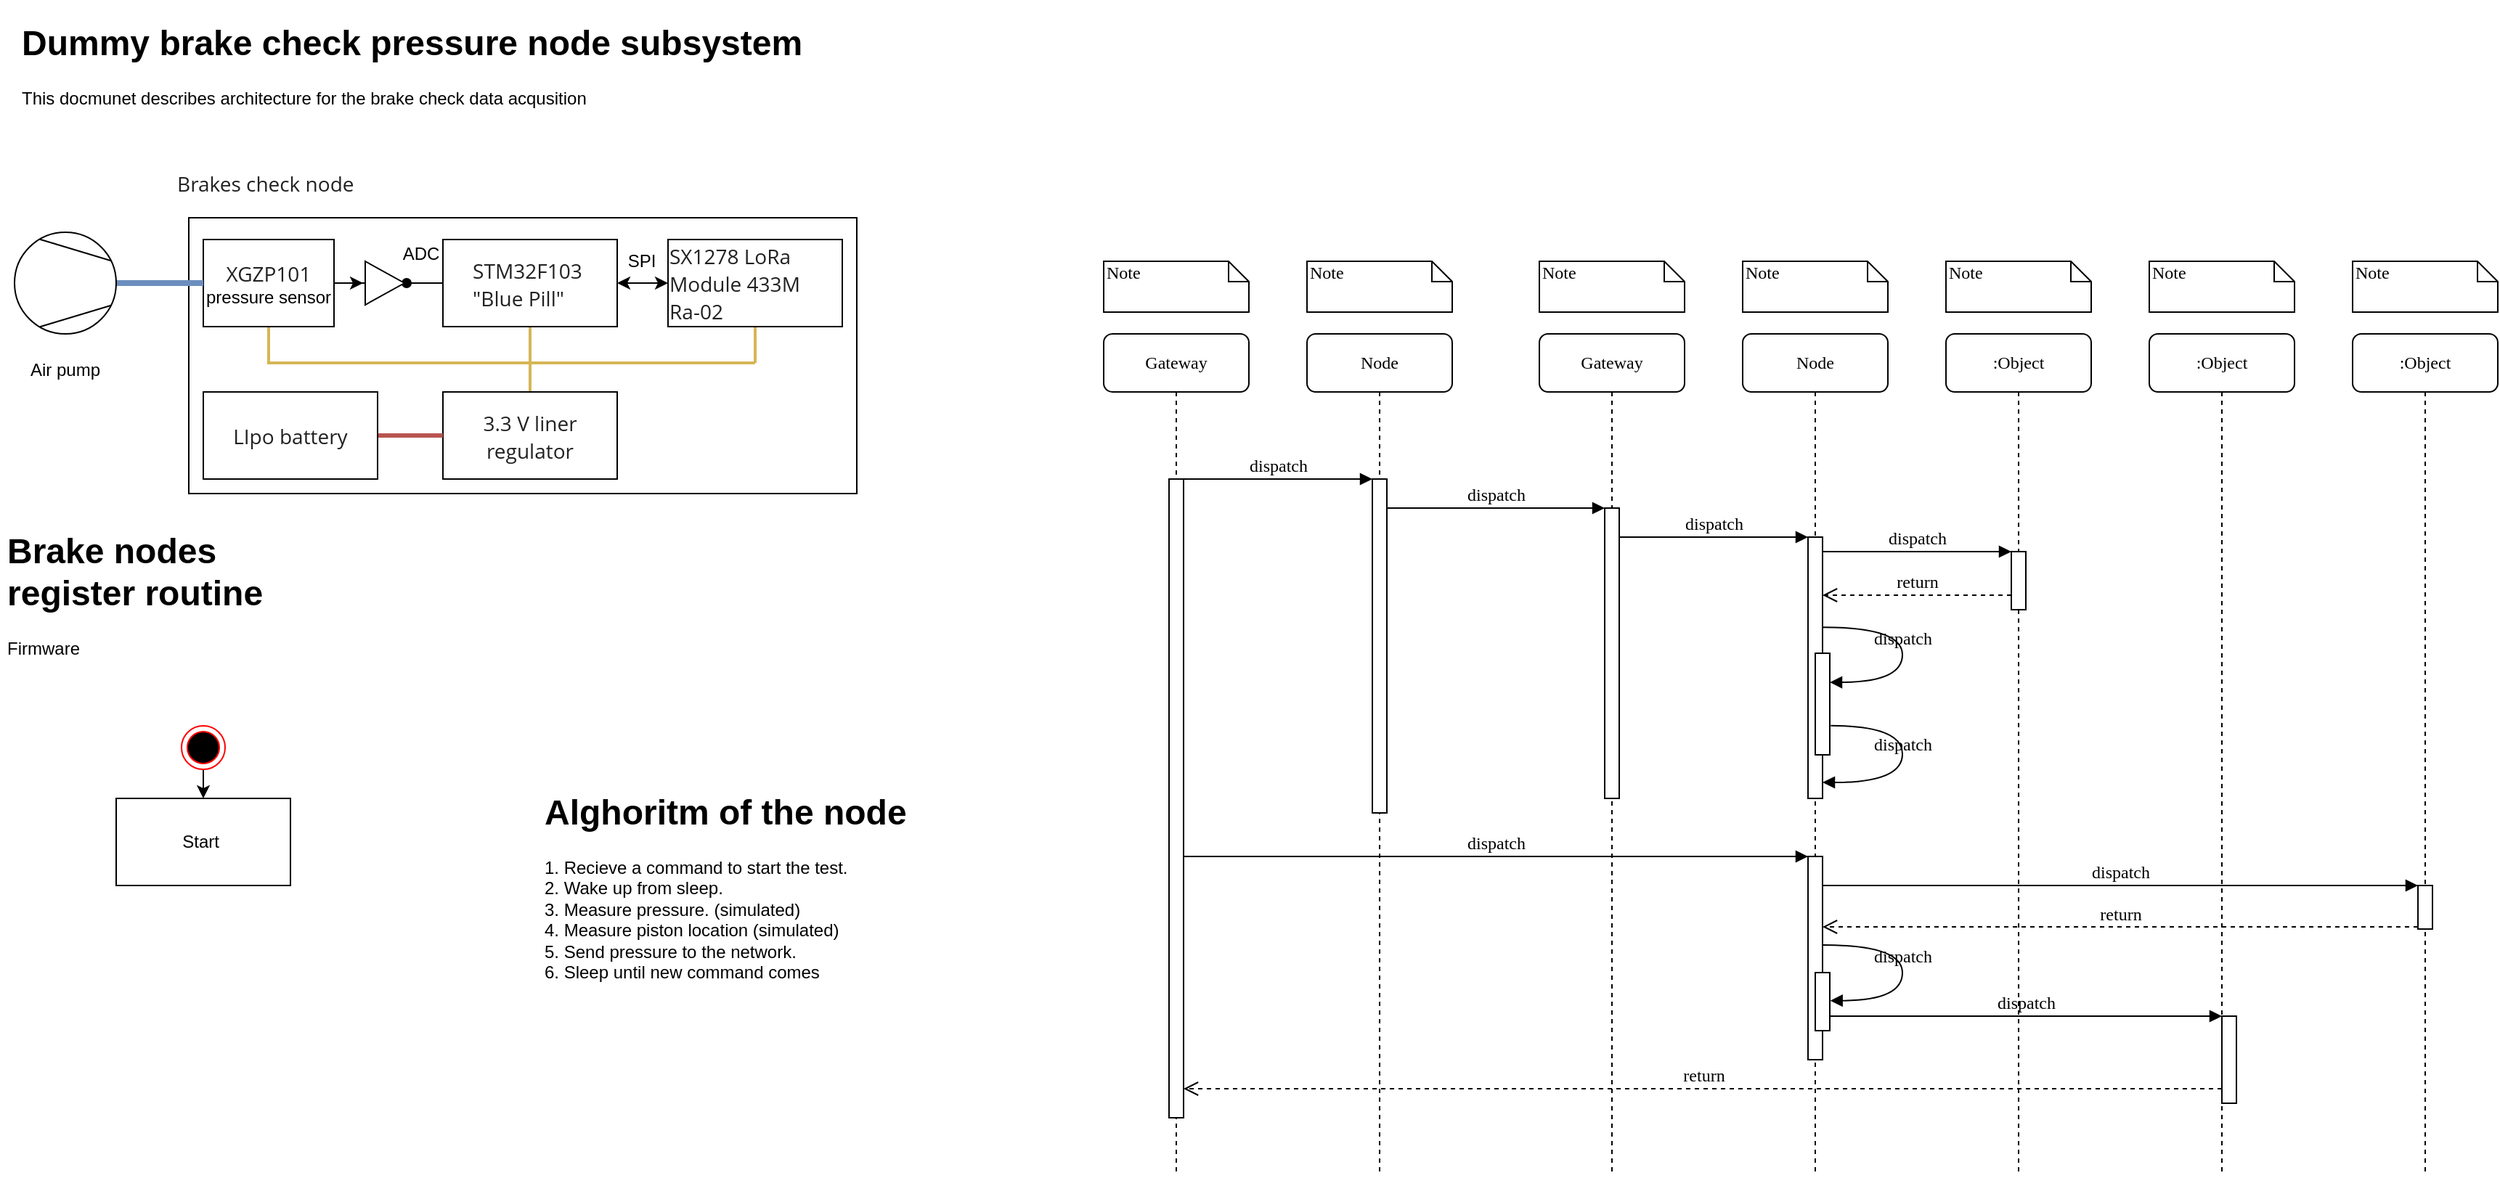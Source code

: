 <mxfile version="15.7.3" type="device"><diagram id="bV37r3BadFDkFEjjnMrc" name="Page-1"><mxGraphModel dx="868" dy="529" grid="1" gridSize="10" guides="1" tooltips="1" connect="1" arrows="1" fold="1" page="1" pageScale="1" pageWidth="850" pageHeight="1100" math="0" shadow="0"><root><mxCell id="0"/><mxCell id="1" parent="0"/><mxCell id="aRiIf1zu3Hdj5kra2BB4-13" value="" style="rounded=0;whiteSpace=wrap;html=1;" vertex="1" parent="1"><mxGeometry x="150" y="160" width="460" height="190" as="geometry"/></mxCell><mxCell id="aRiIf1zu3Hdj5kra2BB4-19" style="edgeStyle=orthogonalEdgeStyle;rounded=0;orthogonalLoop=1;jettySize=auto;html=1;exitX=0.5;exitY=1;exitDx=0;exitDy=0;endArrow=none;endFill=0;strokeWidth=2;fillColor=#fff2cc;strokeColor=#d6b656;" edge="1" parent="1" source="aRiIf1zu3Hdj5kra2BB4-1"><mxGeometry relative="1" as="geometry"><mxPoint x="230" y="260" as="targetPoint"/><Array as="points"><mxPoint x="205" y="260"/></Array></mxGeometry></mxCell><mxCell id="aRiIf1zu3Hdj5kra2BB4-31" style="edgeStyle=orthogonalEdgeStyle;rounded=0;orthogonalLoop=1;jettySize=auto;html=1;exitX=1;exitY=0.5;exitDx=0;exitDy=0;startArrow=none;startFill=0;endArrow=classic;endFill=1;strokeWidth=1;" edge="1" parent="1" source="aRiIf1zu3Hdj5kra2BB4-1" target="aRiIf1zu3Hdj5kra2BB4-30"><mxGeometry relative="1" as="geometry"/></mxCell><mxCell id="aRiIf1zu3Hdj5kra2BB4-1" value="&lt;h1 class=&quot;product-title-text&quot; style=&quot;box-sizing: border-box ; outline: 0px ; font-size: 14px ; margin: 0px ; line-height: 19px ; font-weight: 500 ; color: rgb(34 , 34 , 34) ; font-family: &amp;#34;open sans&amp;#34; , &amp;#34;roboto&amp;#34; , &amp;#34;arial&amp;#34; , &amp;#34;helvetica&amp;#34; , sans-serif , &amp;#34;simsun&amp;#34; ; background-color: rgb(255 , 255 , 255)&quot;&gt;XGZP101&lt;/h1&gt;&lt;div&gt;pressure sensor&lt;/div&gt;" style="rounded=0;whiteSpace=wrap;html=1;" vertex="1" parent="1"><mxGeometry x="160" y="175" width="90" height="60" as="geometry"/></mxCell><mxCell id="aRiIf1zu3Hdj5kra2BB4-2" value="&lt;h1&gt;Dummy brake check pressure node subsystem&lt;/h1&gt;&lt;p&gt;This docmunet describes architecture for the brake check data acqusition&lt;/p&gt;" style="text;html=1;strokeColor=none;fillColor=none;spacing=5;spacingTop=-20;whiteSpace=wrap;overflow=hidden;rounded=0;" vertex="1" parent="1"><mxGeometry x="30" y="20" width="560" height="70" as="geometry"/></mxCell><mxCell id="aRiIf1zu3Hdj5kra2BB4-14" style="edgeStyle=orthogonalEdgeStyle;rounded=0;orthogonalLoop=1;jettySize=auto;html=1;exitX=1;exitY=0.5;exitDx=0;exitDy=0;exitPerimeter=0;fillColor=#dae8fc;strokeColor=#6c8ebf;strokeWidth=4;endArrow=none;endFill=0;" edge="1" parent="1" source="aRiIf1zu3Hdj5kra2BB4-4" target="aRiIf1zu3Hdj5kra2BB4-1"><mxGeometry relative="1" as="geometry"/></mxCell><mxCell id="aRiIf1zu3Hdj5kra2BB4-4" value="" style="shape=mxgraph.pid.compressors_-_iso.compressor,_vacuum_pump;html=1;pointerEvents=1;align=center;verticalLabelPosition=bottom;verticalAlign=top;dashed=0;" vertex="1" parent="1"><mxGeometry x="30" y="170" width="70" height="70" as="geometry"/></mxCell><mxCell id="aRiIf1zu3Hdj5kra2BB4-5" value="Air pump" style="text;html=1;strokeColor=none;fillColor=none;align=center;verticalAlign=middle;whiteSpace=wrap;rounded=0;" vertex="1" parent="1"><mxGeometry x="35" y="250" width="60" height="30" as="geometry"/></mxCell><mxCell id="aRiIf1zu3Hdj5kra2BB4-21" style="edgeStyle=orthogonalEdgeStyle;rounded=0;orthogonalLoop=1;jettySize=auto;html=1;exitX=0.5;exitY=1;exitDx=0;exitDy=0;endArrow=none;endFill=0;strokeWidth=2;fillColor=#fff2cc;strokeColor=#d6b656;" edge="1" parent="1" source="aRiIf1zu3Hdj5kra2BB4-9"><mxGeometry relative="1" as="geometry"><mxPoint x="540" y="260" as="targetPoint"/></mxGeometry></mxCell><mxCell id="aRiIf1zu3Hdj5kra2BB4-9" value="&lt;h1 class=&quot;product-title-text&quot; style=&quot;text-align: left ; box-sizing: border-box ; outline: 0px ; font-size: 14px ; margin: 0px ; line-height: 19px ; font-weight: 500 ; color: rgb(34 , 34 , 34) ; font-family: &amp;#34;open sans&amp;#34; , &amp;#34;roboto&amp;#34; , &amp;#34;arial&amp;#34; , &amp;#34;helvetica&amp;#34; , sans-serif , &amp;#34;simsun&amp;#34; ; background-color: rgb(255 , 255 , 255)&quot;&gt;SX1278 LoRa Module 433M&lt;/h1&gt;&lt;h1 class=&quot;product-title-text&quot; style=&quot;text-align: left ; box-sizing: border-box ; outline: 0px ; font-size: 14px ; margin: 0px ; line-height: 19px ; font-weight: 500 ; color: rgb(34 , 34 , 34) ; font-family: &amp;#34;open sans&amp;#34; , &amp;#34;roboto&amp;#34; , &amp;#34;arial&amp;#34; , &amp;#34;helvetica&amp;#34; , sans-serif , &amp;#34;simsun&amp;#34; ; background-color: rgb(255 , 255 , 255)&quot;&gt;Ra-02&amp;nbsp;&lt;/h1&gt;" style="rounded=0;whiteSpace=wrap;html=1;" vertex="1" parent="1"><mxGeometry x="480" y="175" width="120" height="60" as="geometry"/></mxCell><mxCell id="aRiIf1zu3Hdj5kra2BB4-20" style="edgeStyle=orthogonalEdgeStyle;rounded=0;orthogonalLoop=1;jettySize=auto;html=1;exitX=0.5;exitY=1;exitDx=0;exitDy=0;endArrow=none;endFill=0;strokeWidth=2;fillColor=#fff2cc;strokeColor=#d6b656;" edge="1" parent="1" source="aRiIf1zu3Hdj5kra2BB4-10"><mxGeometry relative="1" as="geometry"><mxPoint x="385" y="260" as="targetPoint"/></mxGeometry></mxCell><mxCell id="aRiIf1zu3Hdj5kra2BB4-25" style="edgeStyle=orthogonalEdgeStyle;rounded=0;orthogonalLoop=1;jettySize=auto;html=1;exitX=1;exitY=0.5;exitDx=0;exitDy=0;entryX=0;entryY=0.5;entryDx=0;entryDy=0;endArrow=classic;endFill=1;strokeWidth=1;startArrow=classic;startFill=1;" edge="1" parent="1" source="aRiIf1zu3Hdj5kra2BB4-10" target="aRiIf1zu3Hdj5kra2BB4-9"><mxGeometry relative="1" as="geometry"/></mxCell><mxCell id="aRiIf1zu3Hdj5kra2BB4-10" value="&lt;h1 class=&quot;product-title-text&quot; style=&quot;text-align: left ; box-sizing: border-box ; outline: 0px ; font-size: 14px ; margin: 0px ; line-height: 19px ; font-weight: 500 ; color: rgb(34 , 34 , 34) ; font-family: &amp;#34;open sans&amp;#34; , &amp;#34;roboto&amp;#34; , &amp;#34;arial&amp;#34; , &amp;#34;helvetica&amp;#34; , sans-serif , &amp;#34;simsun&amp;#34; ; background-color: rgb(255 , 255 , 255)&quot;&gt;STM32F103&amp;nbsp;&lt;/h1&gt;&lt;h1 class=&quot;product-title-text&quot; style=&quot;text-align: left ; box-sizing: border-box ; outline: 0px ; font-size: 14px ; margin: 0px ; line-height: 19px ; font-weight: 500 ; color: rgb(34 , 34 , 34) ; font-family: &amp;#34;open sans&amp;#34; , &amp;#34;roboto&amp;#34; , &amp;#34;arial&amp;#34; , &amp;#34;helvetica&amp;#34; , sans-serif , &amp;#34;simsun&amp;#34; ; background-color: rgb(255 , 255 , 255)&quot;&gt;&quot;Blue Pill&quot;&lt;/h1&gt;" style="rounded=0;whiteSpace=wrap;html=1;" vertex="1" parent="1"><mxGeometry x="325" y="175" width="120" height="60" as="geometry"/></mxCell><mxCell id="aRiIf1zu3Hdj5kra2BB4-17" value="" style="edgeStyle=orthogonalEdgeStyle;rounded=0;orthogonalLoop=1;jettySize=auto;html=1;endArrow=none;endFill=0;strokeWidth=3;" edge="1" parent="1" source="aRiIf1zu3Hdj5kra2BB4-11" target="aRiIf1zu3Hdj5kra2BB4-12"><mxGeometry relative="1" as="geometry"/></mxCell><mxCell id="aRiIf1zu3Hdj5kra2BB4-22" style="edgeStyle=orthogonalEdgeStyle;rounded=0;orthogonalLoop=1;jettySize=auto;html=1;exitX=0.5;exitY=0;exitDx=0;exitDy=0;endArrow=none;endFill=0;strokeWidth=2;fillColor=#fff2cc;strokeColor=#d6b656;" edge="1" parent="1" source="aRiIf1zu3Hdj5kra2BB4-11"><mxGeometry relative="1" as="geometry"><mxPoint x="385" y="260" as="targetPoint"/></mxGeometry></mxCell><mxCell id="aRiIf1zu3Hdj5kra2BB4-11" value="&lt;h1 class=&quot;product-title-text&quot; style=&quot;box-sizing: border-box ; outline: 0px ; font-size: 14px ; margin: 0px ; line-height: 19px ; font-weight: 500 ; color: rgb(34 , 34 , 34) ; font-family: &amp;#34;open sans&amp;#34; , &amp;#34;roboto&amp;#34; , &amp;#34;arial&amp;#34; , &amp;#34;helvetica&amp;#34; , sans-serif , &amp;#34;simsun&amp;#34; ; background-color: rgb(255 , 255 , 255)&quot;&gt;3.3 V liner regulator&lt;/h1&gt;" style="rounded=0;whiteSpace=wrap;html=1;" vertex="1" parent="1"><mxGeometry x="325" y="280" width="120" height="60" as="geometry"/></mxCell><mxCell id="aRiIf1zu3Hdj5kra2BB4-16" style="edgeStyle=orthogonalEdgeStyle;rounded=0;orthogonalLoop=1;jettySize=auto;html=1;exitX=1;exitY=0.5;exitDx=0;exitDy=0;entryX=0;entryY=0.5;entryDx=0;entryDy=0;endArrow=none;endFill=0;strokeWidth=3;fillColor=#f8cecc;strokeColor=#b85450;" edge="1" parent="1" source="aRiIf1zu3Hdj5kra2BB4-12" target="aRiIf1zu3Hdj5kra2BB4-11"><mxGeometry relative="1" as="geometry"/></mxCell><mxCell id="aRiIf1zu3Hdj5kra2BB4-12" value="&lt;h1 class=&quot;product-title-text&quot; style=&quot;box-sizing: border-box ; outline: 0px ; font-size: 14px ; margin: 0px ; line-height: 19px ; font-weight: 500 ; color: rgb(34 , 34 , 34) ; font-family: &amp;#34;open sans&amp;#34; , &amp;#34;roboto&amp;#34; , &amp;#34;arial&amp;#34; , &amp;#34;helvetica&amp;#34; , sans-serif , &amp;#34;simsun&amp;#34; ; background-color: rgb(255 , 255 , 255)&quot;&gt;LIpo battery&lt;/h1&gt;" style="rounded=0;whiteSpace=wrap;html=1;" vertex="1" parent="1"><mxGeometry x="160" y="280" width="120" height="60" as="geometry"/></mxCell><mxCell id="aRiIf1zu3Hdj5kra2BB4-15" value="&lt;h1 class=&quot;product-title-text&quot; style=&quot;font-style: normal ; letter-spacing: normal ; text-align: center ; text-indent: 0px ; text-transform: none ; word-spacing: 0px ; box-sizing: border-box ; outline: 0px ; font-size: 14px ; margin: 0px ; line-height: 19px ; font-weight: 500 ; color: rgb(34 , 34 , 34) ; font-family: &amp;#34;open sans&amp;#34; , &amp;#34;roboto&amp;#34; , &amp;#34;arial&amp;#34; , &amp;#34;helvetica&amp;#34; , sans-serif , &amp;#34;simsun&amp;#34; ; background-color: rgb(255 , 255 , 255)&quot;&gt;Brakes check node&lt;/h1&gt;" style="text;whiteSpace=wrap;html=1;" vertex="1" parent="1"><mxGeometry x="140" y="120" width="130" height="50" as="geometry"/></mxCell><mxCell id="aRiIf1zu3Hdj5kra2BB4-18" value="" style="endArrow=none;html=1;rounded=0;strokeWidth=2;fillColor=#fff2cc;strokeColor=#d6b656;" edge="1" parent="1"><mxGeometry width="50" height="50" relative="1" as="geometry"><mxPoint x="540" y="260" as="sourcePoint"/><mxPoint x="230" y="260" as="targetPoint"/></mxGeometry></mxCell><mxCell id="aRiIf1zu3Hdj5kra2BB4-26" value="SPI" style="text;html=1;strokeColor=none;fillColor=none;align=center;verticalAlign=middle;whiteSpace=wrap;rounded=0;" vertex="1" parent="1"><mxGeometry x="432" y="175" width="60" height="30" as="geometry"/></mxCell><mxCell id="aRiIf1zu3Hdj5kra2BB4-28" value="ADC" style="text;html=1;strokeColor=none;fillColor=none;align=center;verticalAlign=middle;whiteSpace=wrap;rounded=0;" vertex="1" parent="1"><mxGeometry x="280" y="170" width="60" height="30" as="geometry"/></mxCell><mxCell id="aRiIf1zu3Hdj5kra2BB4-32" style="edgeStyle=orthogonalEdgeStyle;rounded=0;orthogonalLoop=1;jettySize=auto;html=1;exitX=1;exitY=0.5;exitDx=0;exitDy=0;exitPerimeter=0;entryX=0;entryY=0.5;entryDx=0;entryDy=0;startArrow=oval;startFill=1;endArrow=none;endFill=0;strokeWidth=1;" edge="1" parent="1" source="aRiIf1zu3Hdj5kra2BB4-30" target="aRiIf1zu3Hdj5kra2BB4-10"><mxGeometry relative="1" as="geometry"/></mxCell><mxCell id="aRiIf1zu3Hdj5kra2BB4-30" value="" style="verticalLabelPosition=bottom;shadow=0;dashed=0;align=center;html=1;verticalAlign=top;shape=mxgraph.electrical.abstract.amplifier;" vertex="1" parent="1"><mxGeometry x="270" y="190" width="30" height="30" as="geometry"/></mxCell><mxCell id="aRiIf1zu3Hdj5kra2BB4-37" style="edgeStyle=orthogonalEdgeStyle;rounded=0;orthogonalLoop=1;jettySize=auto;html=1;exitX=0.5;exitY=1;exitDx=0;exitDy=0;entryX=0.5;entryY=0;entryDx=0;entryDy=0;startArrow=none;startFill=0;endArrow=classic;endFill=1;strokeWidth=1;" edge="1" parent="1" source="aRiIf1zu3Hdj5kra2BB4-34" target="aRiIf1zu3Hdj5kra2BB4-35"><mxGeometry relative="1" as="geometry"/></mxCell><mxCell id="aRiIf1zu3Hdj5kra2BB4-34" value="" style="ellipse;html=1;shape=endState;fillColor=#000000;strokeColor=#ff0000;" vertex="1" parent="1"><mxGeometry x="145" y="510" width="30" height="30" as="geometry"/></mxCell><mxCell id="aRiIf1zu3Hdj5kra2BB4-35" value="Start&amp;nbsp;" style="rounded=0;whiteSpace=wrap;html=1;" vertex="1" parent="1"><mxGeometry x="100" y="560" width="120" height="60" as="geometry"/></mxCell><mxCell id="aRiIf1zu3Hdj5kra2BB4-36" value="&lt;h1&gt;Brake nodes&amp;nbsp; register routine&lt;/h1&gt;&lt;div&gt;Firmware&lt;/div&gt;" style="text;html=1;strokeColor=none;fillColor=none;spacing=5;spacingTop=-20;whiteSpace=wrap;overflow=hidden;rounded=0;" vertex="1" parent="1"><mxGeometry x="20" y="370" width="190" height="120" as="geometry"/></mxCell><mxCell id="aRiIf1zu3Hdj5kra2BB4-38" value="&lt;h1&gt;Alghoritm of the node&lt;/h1&gt;&lt;div&gt;1. Recieve a command to start the test.&lt;/div&gt;&lt;div&gt;2. Wake up from sleep.&lt;br&gt;&lt;/div&gt;&lt;div&gt;3. Measure pressure. (simulated)&lt;/div&gt;&lt;div&gt;4. Measure piston location (simulated)&lt;/div&gt;&lt;div&gt;5. Send pressure to the network.&lt;/div&gt;&lt;div&gt;6. Sleep until new command comes&lt;/div&gt;" style="text;html=1;strokeColor=none;fillColor=none;spacing=5;spacingTop=-20;whiteSpace=wrap;overflow=hidden;rounded=0;" vertex="1" parent="1"><mxGeometry x="390" y="550" width="260" height="150" as="geometry"/></mxCell><mxCell id="aRiIf1zu3Hdj5kra2BB4-39" value="Node" style="shape=umlLifeline;perimeter=lifelinePerimeter;whiteSpace=wrap;html=1;container=1;collapsible=0;recursiveResize=0;outlineConnect=0;rounded=1;shadow=0;comic=0;labelBackgroundColor=none;strokeWidth=1;fontFamily=Verdana;fontSize=12;align=center;" vertex="1" parent="1"><mxGeometry x="920" y="240" width="100" height="580" as="geometry"/></mxCell><mxCell id="aRiIf1zu3Hdj5kra2BB4-40" value="" style="html=1;points=[];perimeter=orthogonalPerimeter;rounded=0;shadow=0;comic=0;labelBackgroundColor=none;strokeWidth=1;fontFamily=Verdana;fontSize=12;align=center;" vertex="1" parent="aRiIf1zu3Hdj5kra2BB4-39"><mxGeometry x="45" y="100" width="10" height="230" as="geometry"/></mxCell><mxCell id="aRiIf1zu3Hdj5kra2BB4-41" value="Gateway" style="shape=umlLifeline;perimeter=lifelinePerimeter;whiteSpace=wrap;html=1;container=1;collapsible=0;recursiveResize=0;outlineConnect=0;rounded=1;shadow=0;comic=0;labelBackgroundColor=none;strokeWidth=1;fontFamily=Verdana;fontSize=12;align=center;" vertex="1" parent="1"><mxGeometry x="1080" y="240" width="100" height="580" as="geometry"/></mxCell><mxCell id="aRiIf1zu3Hdj5kra2BB4-42" value="" style="html=1;points=[];perimeter=orthogonalPerimeter;rounded=0;shadow=0;comic=0;labelBackgroundColor=none;strokeWidth=1;fontFamily=Verdana;fontSize=12;align=center;" vertex="1" parent="aRiIf1zu3Hdj5kra2BB4-41"><mxGeometry x="45" y="120" width="10" height="200" as="geometry"/></mxCell><mxCell id="aRiIf1zu3Hdj5kra2BB4-43" value="Node" style="shape=umlLifeline;perimeter=lifelinePerimeter;whiteSpace=wrap;html=1;container=1;collapsible=0;recursiveResize=0;outlineConnect=0;rounded=1;shadow=0;comic=0;labelBackgroundColor=none;strokeWidth=1;fontFamily=Verdana;fontSize=12;align=center;" vertex="1" parent="1"><mxGeometry x="1220" y="240" width="100" height="580" as="geometry"/></mxCell><mxCell id="aRiIf1zu3Hdj5kra2BB4-44" value=":Object" style="shape=umlLifeline;perimeter=lifelinePerimeter;whiteSpace=wrap;html=1;container=1;collapsible=0;recursiveResize=0;outlineConnect=0;rounded=1;shadow=0;comic=0;labelBackgroundColor=none;strokeWidth=1;fontFamily=Verdana;fontSize=12;align=center;" vertex="1" parent="1"><mxGeometry x="1360" y="240" width="100" height="580" as="geometry"/></mxCell><mxCell id="aRiIf1zu3Hdj5kra2BB4-45" value=":Object" style="shape=umlLifeline;perimeter=lifelinePerimeter;whiteSpace=wrap;html=1;container=1;collapsible=0;recursiveResize=0;outlineConnect=0;rounded=1;shadow=0;comic=0;labelBackgroundColor=none;strokeWidth=1;fontFamily=Verdana;fontSize=12;align=center;" vertex="1" parent="1"><mxGeometry x="1500" y="240" width="100" height="580" as="geometry"/></mxCell><mxCell id="aRiIf1zu3Hdj5kra2BB4-46" value=":Object" style="shape=umlLifeline;perimeter=lifelinePerimeter;whiteSpace=wrap;html=1;container=1;collapsible=0;recursiveResize=0;outlineConnect=0;rounded=1;shadow=0;comic=0;labelBackgroundColor=none;strokeWidth=1;fontFamily=Verdana;fontSize=12;align=center;" vertex="1" parent="1"><mxGeometry x="1640" y="240" width="100" height="580" as="geometry"/></mxCell><mxCell id="aRiIf1zu3Hdj5kra2BB4-47" value="Gateway" style="shape=umlLifeline;perimeter=lifelinePerimeter;whiteSpace=wrap;html=1;container=1;collapsible=0;recursiveResize=0;outlineConnect=0;rounded=1;shadow=0;comic=0;labelBackgroundColor=none;strokeWidth=1;fontFamily=Verdana;fontSize=12;align=center;" vertex="1" parent="1"><mxGeometry x="780" y="240" width="100" height="580" as="geometry"/></mxCell><mxCell id="aRiIf1zu3Hdj5kra2BB4-48" value="" style="html=1;points=[];perimeter=orthogonalPerimeter;rounded=0;shadow=0;comic=0;labelBackgroundColor=none;strokeWidth=1;fontFamily=Verdana;fontSize=12;align=center;" vertex="1" parent="aRiIf1zu3Hdj5kra2BB4-47"><mxGeometry x="45" y="100" width="10" height="440" as="geometry"/></mxCell><mxCell id="aRiIf1zu3Hdj5kra2BB4-49" value="" style="html=1;points=[];perimeter=orthogonalPerimeter;rounded=0;shadow=0;comic=0;labelBackgroundColor=none;strokeWidth=1;fontFamily=Verdana;fontSize=12;align=center;" vertex="1" parent="1"><mxGeometry x="1265" y="380" width="10" height="180" as="geometry"/></mxCell><mxCell id="aRiIf1zu3Hdj5kra2BB4-50" value="dispatch" style="html=1;verticalAlign=bottom;endArrow=block;labelBackgroundColor=none;fontFamily=Verdana;fontSize=12;edgeStyle=elbowEdgeStyle;elbow=vertical;" edge="1" parent="1" source="aRiIf1zu3Hdj5kra2BB4-42" target="aRiIf1zu3Hdj5kra2BB4-49"><mxGeometry relative="1" as="geometry"><mxPoint x="1190" y="380" as="sourcePoint"/><Array as="points"><mxPoint x="1140" y="380"/></Array></mxGeometry></mxCell><mxCell id="aRiIf1zu3Hdj5kra2BB4-51" value="" style="html=1;points=[];perimeter=orthogonalPerimeter;rounded=0;shadow=0;comic=0;labelBackgroundColor=none;strokeWidth=1;fontFamily=Verdana;fontSize=12;align=center;" vertex="1" parent="1"><mxGeometry x="1405" y="390" width="10" height="40" as="geometry"/></mxCell><mxCell id="aRiIf1zu3Hdj5kra2BB4-52" value="dispatch" style="html=1;verticalAlign=bottom;endArrow=block;entryX=0;entryY=0;labelBackgroundColor=none;fontFamily=Verdana;fontSize=12;edgeStyle=elbowEdgeStyle;elbow=vertical;" edge="1" parent="1" source="aRiIf1zu3Hdj5kra2BB4-49" target="aRiIf1zu3Hdj5kra2BB4-51"><mxGeometry relative="1" as="geometry"><mxPoint x="1330" y="390" as="sourcePoint"/></mxGeometry></mxCell><mxCell id="aRiIf1zu3Hdj5kra2BB4-53" value="return" style="html=1;verticalAlign=bottom;endArrow=open;dashed=1;endSize=8;labelBackgroundColor=none;fontFamily=Verdana;fontSize=12;edgeStyle=elbowEdgeStyle;elbow=vertical;" edge="1" parent="1" source="aRiIf1zu3Hdj5kra2BB4-51" target="aRiIf1zu3Hdj5kra2BB4-49"><mxGeometry relative="1" as="geometry"><mxPoint x="1330" y="466" as="targetPoint"/><Array as="points"><mxPoint x="1350" y="420"/><mxPoint x="1380" y="420"/></Array></mxGeometry></mxCell><mxCell id="aRiIf1zu3Hdj5kra2BB4-54" value="" style="html=1;points=[];perimeter=orthogonalPerimeter;rounded=0;shadow=0;comic=0;labelBackgroundColor=none;strokeWidth=1;fontFamily=Verdana;fontSize=12;align=center;" vertex="1" parent="1"><mxGeometry x="1265" y="600" width="10" height="140" as="geometry"/></mxCell><mxCell id="aRiIf1zu3Hdj5kra2BB4-55" value="dispatch" style="html=1;verticalAlign=bottom;endArrow=block;entryX=0;entryY=0;labelBackgroundColor=none;fontFamily=Verdana;fontSize=12;" edge="1" parent="1" source="aRiIf1zu3Hdj5kra2BB4-48" target="aRiIf1zu3Hdj5kra2BB4-54"><mxGeometry relative="1" as="geometry"><mxPoint x="1190" y="580" as="sourcePoint"/></mxGeometry></mxCell><mxCell id="aRiIf1zu3Hdj5kra2BB4-56" value="" style="html=1;points=[];perimeter=orthogonalPerimeter;rounded=0;shadow=0;comic=0;labelBackgroundColor=none;strokeColor=#000000;strokeWidth=1;fillColor=#FFFFFF;fontFamily=Verdana;fontSize=12;fontColor=#000000;align=center;" vertex="1" parent="1"><mxGeometry x="1685" y="620" width="10" height="30" as="geometry"/></mxCell><mxCell id="aRiIf1zu3Hdj5kra2BB4-57" value="dispatch" style="html=1;verticalAlign=bottom;endArrow=block;entryX=0;entryY=0;labelBackgroundColor=none;fontFamily=Verdana;fontSize=12;" edge="1" parent="1" source="aRiIf1zu3Hdj5kra2BB4-54" target="aRiIf1zu3Hdj5kra2BB4-56"><mxGeometry relative="1" as="geometry"><mxPoint x="1610" y="500" as="sourcePoint"/></mxGeometry></mxCell><mxCell id="aRiIf1zu3Hdj5kra2BB4-58" value="return" style="html=1;verticalAlign=bottom;endArrow=open;dashed=1;endSize=8;exitX=0;exitY=0.95;labelBackgroundColor=none;fontFamily=Verdana;fontSize=12;" edge="1" parent="1" source="aRiIf1zu3Hdj5kra2BB4-56" target="aRiIf1zu3Hdj5kra2BB4-54"><mxGeometry relative="1" as="geometry"><mxPoint x="1610" y="576" as="targetPoint"/></mxGeometry></mxCell><mxCell id="aRiIf1zu3Hdj5kra2BB4-59" value="" style="html=1;points=[];perimeter=orthogonalPerimeter;rounded=0;shadow=0;comic=0;labelBackgroundColor=none;strokeWidth=1;fontFamily=Verdana;fontSize=12;align=center;" vertex="1" parent="1"><mxGeometry x="1550" y="710" width="10" height="60" as="geometry"/></mxCell><mxCell id="aRiIf1zu3Hdj5kra2BB4-60" value="dispatch" style="html=1;verticalAlign=bottom;endArrow=block;entryX=0;entryY=0;labelBackgroundColor=none;fontFamily=Verdana;fontSize=12;edgeStyle=elbowEdgeStyle;elbow=vertical;" edge="1" parent="1" source="aRiIf1zu3Hdj5kra2BB4-67" target="aRiIf1zu3Hdj5kra2BB4-59"><mxGeometry relative="1" as="geometry"><mxPoint x="1480" y="710" as="sourcePoint"/></mxGeometry></mxCell><mxCell id="aRiIf1zu3Hdj5kra2BB4-61" value="return" style="html=1;verticalAlign=bottom;endArrow=open;dashed=1;endSize=8;labelBackgroundColor=none;fontFamily=Verdana;fontSize=12;edgeStyle=elbowEdgeStyle;elbow=vertical;" edge="1" parent="1" source="aRiIf1zu3Hdj5kra2BB4-59" target="aRiIf1zu3Hdj5kra2BB4-48"><mxGeometry relative="1" as="geometry"><mxPoint x="1480" y="786" as="targetPoint"/><Array as="points"><mxPoint x="1250" y="760"/></Array></mxGeometry></mxCell><mxCell id="aRiIf1zu3Hdj5kra2BB4-62" value="dispatch" style="html=1;verticalAlign=bottom;endArrow=block;entryX=0;entryY=0;labelBackgroundColor=none;fontFamily=Verdana;fontSize=12;edgeStyle=elbowEdgeStyle;elbow=vertical;" edge="1" parent="1" source="aRiIf1zu3Hdj5kra2BB4-48" target="aRiIf1zu3Hdj5kra2BB4-40"><mxGeometry relative="1" as="geometry"><mxPoint x="900" y="350" as="sourcePoint"/></mxGeometry></mxCell><mxCell id="aRiIf1zu3Hdj5kra2BB4-63" value="dispatch" style="html=1;verticalAlign=bottom;endArrow=block;entryX=0;entryY=0;labelBackgroundColor=none;fontFamily=Verdana;fontSize=12;edgeStyle=elbowEdgeStyle;elbow=vertical;" edge="1" parent="1" source="aRiIf1zu3Hdj5kra2BB4-40" target="aRiIf1zu3Hdj5kra2BB4-42"><mxGeometry relative="1" as="geometry"><mxPoint x="1050" y="360" as="sourcePoint"/></mxGeometry></mxCell><mxCell id="aRiIf1zu3Hdj5kra2BB4-64" value="" style="html=1;points=[];perimeter=orthogonalPerimeter;rounded=0;shadow=0;comic=0;labelBackgroundColor=none;strokeWidth=1;fontFamily=Verdana;fontSize=12;align=center;" vertex="1" parent="1"><mxGeometry x="1270" y="460" width="10" height="70" as="geometry"/></mxCell><mxCell id="aRiIf1zu3Hdj5kra2BB4-65" value="dispatch" style="html=1;verticalAlign=bottom;endArrow=block;labelBackgroundColor=none;fontFamily=Verdana;fontSize=12;elbow=vertical;edgeStyle=orthogonalEdgeStyle;curved=1;entryX=1;entryY=0.286;entryPerimeter=0;exitX=1.038;exitY=0.345;exitPerimeter=0;" edge="1" parent="1" source="aRiIf1zu3Hdj5kra2BB4-49" target="aRiIf1zu3Hdj5kra2BB4-64"><mxGeometry relative="1" as="geometry"><mxPoint x="1145" y="390" as="sourcePoint"/><mxPoint x="1275" y="390" as="targetPoint"/><Array as="points"><mxPoint x="1330" y="442"/><mxPoint x="1330" y="480"/></Array></mxGeometry></mxCell><mxCell id="aRiIf1zu3Hdj5kra2BB4-66" value="dispatch" style="html=1;verticalAlign=bottom;endArrow=block;labelBackgroundColor=none;fontFamily=Verdana;fontSize=12;elbow=vertical;edgeStyle=orthogonalEdgeStyle;curved=1;exitX=1.066;exitY=0.713;exitPerimeter=0;" edge="1" parent="1" source="aRiIf1zu3Hdj5kra2BB4-64"><mxGeometry relative="1" as="geometry"><mxPoint x="1290.333" y="510" as="sourcePoint"/><mxPoint x="1275" y="549" as="targetPoint"/><Array as="points"><mxPoint x="1330" y="510"/><mxPoint x="1330" y="549"/></Array></mxGeometry></mxCell><mxCell id="aRiIf1zu3Hdj5kra2BB4-67" value="" style="html=1;points=[];perimeter=orthogonalPerimeter;rounded=0;shadow=0;comic=0;labelBackgroundColor=none;strokeWidth=1;fontFamily=Verdana;fontSize=12;align=center;" vertex="1" parent="1"><mxGeometry x="1270" y="680" width="10" height="40" as="geometry"/></mxCell><mxCell id="aRiIf1zu3Hdj5kra2BB4-68" value="dispatch" style="html=1;verticalAlign=bottom;endArrow=block;labelBackgroundColor=none;fontFamily=Verdana;fontSize=12;elbow=vertical;edgeStyle=orthogonalEdgeStyle;curved=1;entryX=1;entryY=0.286;entryPerimeter=0;exitX=1.038;exitY=0.345;exitPerimeter=0;" edge="1" parent="1"><mxGeometry relative="1" as="geometry"><mxPoint x="1275.333" y="661" as="sourcePoint"/><mxPoint x="1280.333" y="699.333" as="targetPoint"/><Array as="points"><mxPoint x="1330" y="661"/><mxPoint x="1330" y="699"/></Array></mxGeometry></mxCell><mxCell id="aRiIf1zu3Hdj5kra2BB4-69" value="Note" style="shape=note;whiteSpace=wrap;html=1;size=14;verticalAlign=top;align=left;spacingTop=-6;rounded=0;shadow=0;comic=0;labelBackgroundColor=none;strokeWidth=1;fontFamily=Verdana;fontSize=12" vertex="1" parent="1"><mxGeometry x="780" y="190" width="100" height="35" as="geometry"/></mxCell><mxCell id="aRiIf1zu3Hdj5kra2BB4-70" value="Note" style="shape=note;whiteSpace=wrap;html=1;size=14;verticalAlign=top;align=left;spacingTop=-6;rounded=0;shadow=0;comic=0;labelBackgroundColor=none;strokeWidth=1;fontFamily=Verdana;fontSize=12" vertex="1" parent="1"><mxGeometry x="920" y="190" width="100" height="35" as="geometry"/></mxCell><mxCell id="aRiIf1zu3Hdj5kra2BB4-71" value="Note" style="shape=note;whiteSpace=wrap;html=1;size=14;verticalAlign=top;align=left;spacingTop=-6;rounded=0;shadow=0;comic=0;labelBackgroundColor=none;strokeWidth=1;fontFamily=Verdana;fontSize=12" vertex="1" parent="1"><mxGeometry x="1080" y="190" width="100" height="35" as="geometry"/></mxCell><mxCell id="aRiIf1zu3Hdj5kra2BB4-72" value="Note" style="shape=note;whiteSpace=wrap;html=1;size=14;verticalAlign=top;align=left;spacingTop=-6;rounded=0;shadow=0;comic=0;labelBackgroundColor=none;strokeWidth=1;fontFamily=Verdana;fontSize=12" vertex="1" parent="1"><mxGeometry x="1220" y="190" width="100" height="35" as="geometry"/></mxCell><mxCell id="aRiIf1zu3Hdj5kra2BB4-73" value="Note" style="shape=note;whiteSpace=wrap;html=1;size=14;verticalAlign=top;align=left;spacingTop=-6;rounded=0;shadow=0;comic=0;labelBackgroundColor=none;strokeWidth=1;fontFamily=Verdana;fontSize=12" vertex="1" parent="1"><mxGeometry x="1360" y="190" width="100" height="35" as="geometry"/></mxCell><mxCell id="aRiIf1zu3Hdj5kra2BB4-74" value="Note" style="shape=note;whiteSpace=wrap;html=1;size=14;verticalAlign=top;align=left;spacingTop=-6;rounded=0;shadow=0;comic=0;labelBackgroundColor=none;strokeWidth=1;fontFamily=Verdana;fontSize=12" vertex="1" parent="1"><mxGeometry x="1500" y="190" width="100" height="35" as="geometry"/></mxCell><mxCell id="aRiIf1zu3Hdj5kra2BB4-75" value="Note" style="shape=note;whiteSpace=wrap;html=1;size=14;verticalAlign=top;align=left;spacingTop=-6;rounded=0;shadow=0;comic=0;labelBackgroundColor=none;strokeWidth=1;fontFamily=Verdana;fontSize=12" vertex="1" parent="1"><mxGeometry x="1640" y="190" width="100" height="35" as="geometry"/></mxCell></root></mxGraphModel></diagram></mxfile>